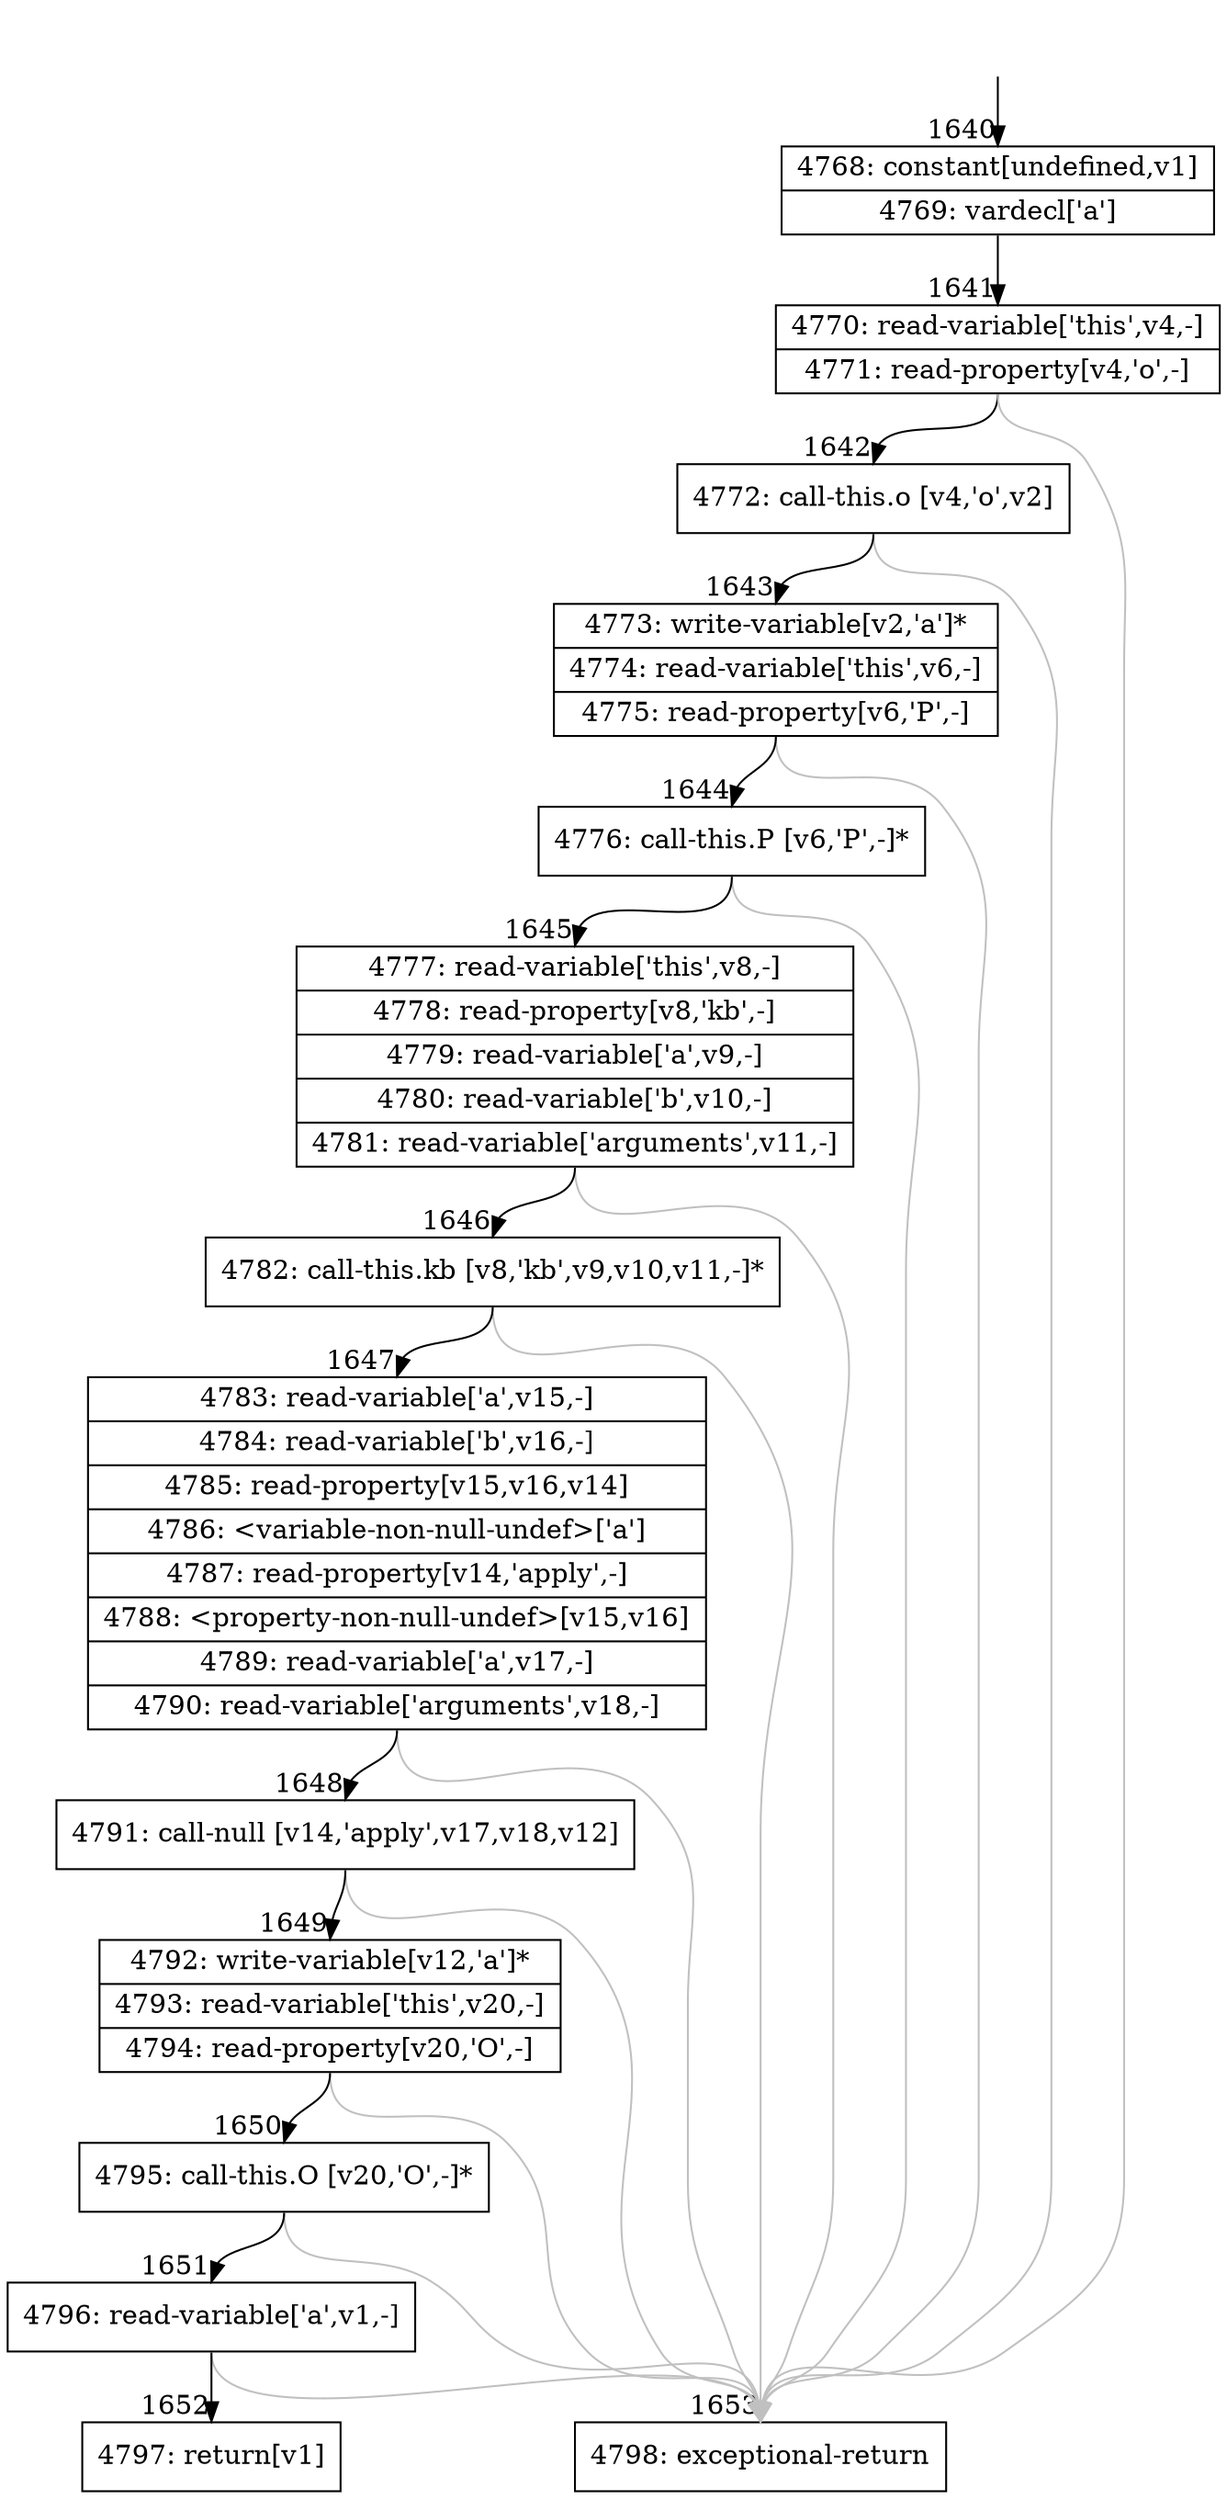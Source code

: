 digraph {
rankdir="TD"
BB_entry145[shape=none,label=""];
BB_entry145 -> BB1640 [tailport=s, headport=n, headlabel="    1640"]
BB1640 [shape=record label="{4768: constant[undefined,v1]|4769: vardecl['a']}" ] 
BB1640 -> BB1641 [tailport=s, headport=n, headlabel="      1641"]
BB1641 [shape=record label="{4770: read-variable['this',v4,-]|4771: read-property[v4,'o',-]}" ] 
BB1641 -> BB1642 [tailport=s, headport=n, headlabel="      1642"]
BB1641 -> BB1653 [tailport=s, headport=n, color=gray, headlabel="      1653"]
BB1642 [shape=record label="{4772: call-this.o [v4,'o',v2]}" ] 
BB1642 -> BB1643 [tailport=s, headport=n, headlabel="      1643"]
BB1642 -> BB1653 [tailport=s, headport=n, color=gray]
BB1643 [shape=record label="{4773: write-variable[v2,'a']*|4774: read-variable['this',v6,-]|4775: read-property[v6,'P',-]}" ] 
BB1643 -> BB1644 [tailport=s, headport=n, headlabel="      1644"]
BB1643 -> BB1653 [tailport=s, headport=n, color=gray]
BB1644 [shape=record label="{4776: call-this.P [v6,'P',-]*}" ] 
BB1644 -> BB1645 [tailport=s, headport=n, headlabel="      1645"]
BB1644 -> BB1653 [tailport=s, headport=n, color=gray]
BB1645 [shape=record label="{4777: read-variable['this',v8,-]|4778: read-property[v8,'kb',-]|4779: read-variable['a',v9,-]|4780: read-variable['b',v10,-]|4781: read-variable['arguments',v11,-]}" ] 
BB1645 -> BB1646 [tailport=s, headport=n, headlabel="      1646"]
BB1645 -> BB1653 [tailport=s, headport=n, color=gray]
BB1646 [shape=record label="{4782: call-this.kb [v8,'kb',v9,v10,v11,-]*}" ] 
BB1646 -> BB1647 [tailport=s, headport=n, headlabel="      1647"]
BB1646 -> BB1653 [tailport=s, headport=n, color=gray]
BB1647 [shape=record label="{4783: read-variable['a',v15,-]|4784: read-variable['b',v16,-]|4785: read-property[v15,v16,v14]|4786: \<variable-non-null-undef\>['a']|4787: read-property[v14,'apply',-]|4788: \<property-non-null-undef\>[v15,v16]|4789: read-variable['a',v17,-]|4790: read-variable['arguments',v18,-]}" ] 
BB1647 -> BB1648 [tailport=s, headport=n, headlabel="      1648"]
BB1647 -> BB1653 [tailport=s, headport=n, color=gray]
BB1648 [shape=record label="{4791: call-null [v14,'apply',v17,v18,v12]}" ] 
BB1648 -> BB1649 [tailport=s, headport=n, headlabel="      1649"]
BB1648 -> BB1653 [tailport=s, headport=n, color=gray]
BB1649 [shape=record label="{4792: write-variable[v12,'a']*|4793: read-variable['this',v20,-]|4794: read-property[v20,'O',-]}" ] 
BB1649 -> BB1650 [tailport=s, headport=n, headlabel="      1650"]
BB1649 -> BB1653 [tailport=s, headport=n, color=gray]
BB1650 [shape=record label="{4795: call-this.O [v20,'O',-]*}" ] 
BB1650 -> BB1651 [tailport=s, headport=n, headlabel="      1651"]
BB1650 -> BB1653 [tailport=s, headport=n, color=gray]
BB1651 [shape=record label="{4796: read-variable['a',v1,-]}" ] 
BB1651 -> BB1652 [tailport=s, headport=n, headlabel="      1652"]
BB1651 -> BB1653 [tailport=s, headport=n, color=gray]
BB1652 [shape=record label="{4797: return[v1]}" ] 
BB1653 [shape=record label="{4798: exceptional-return}" ] 
}
